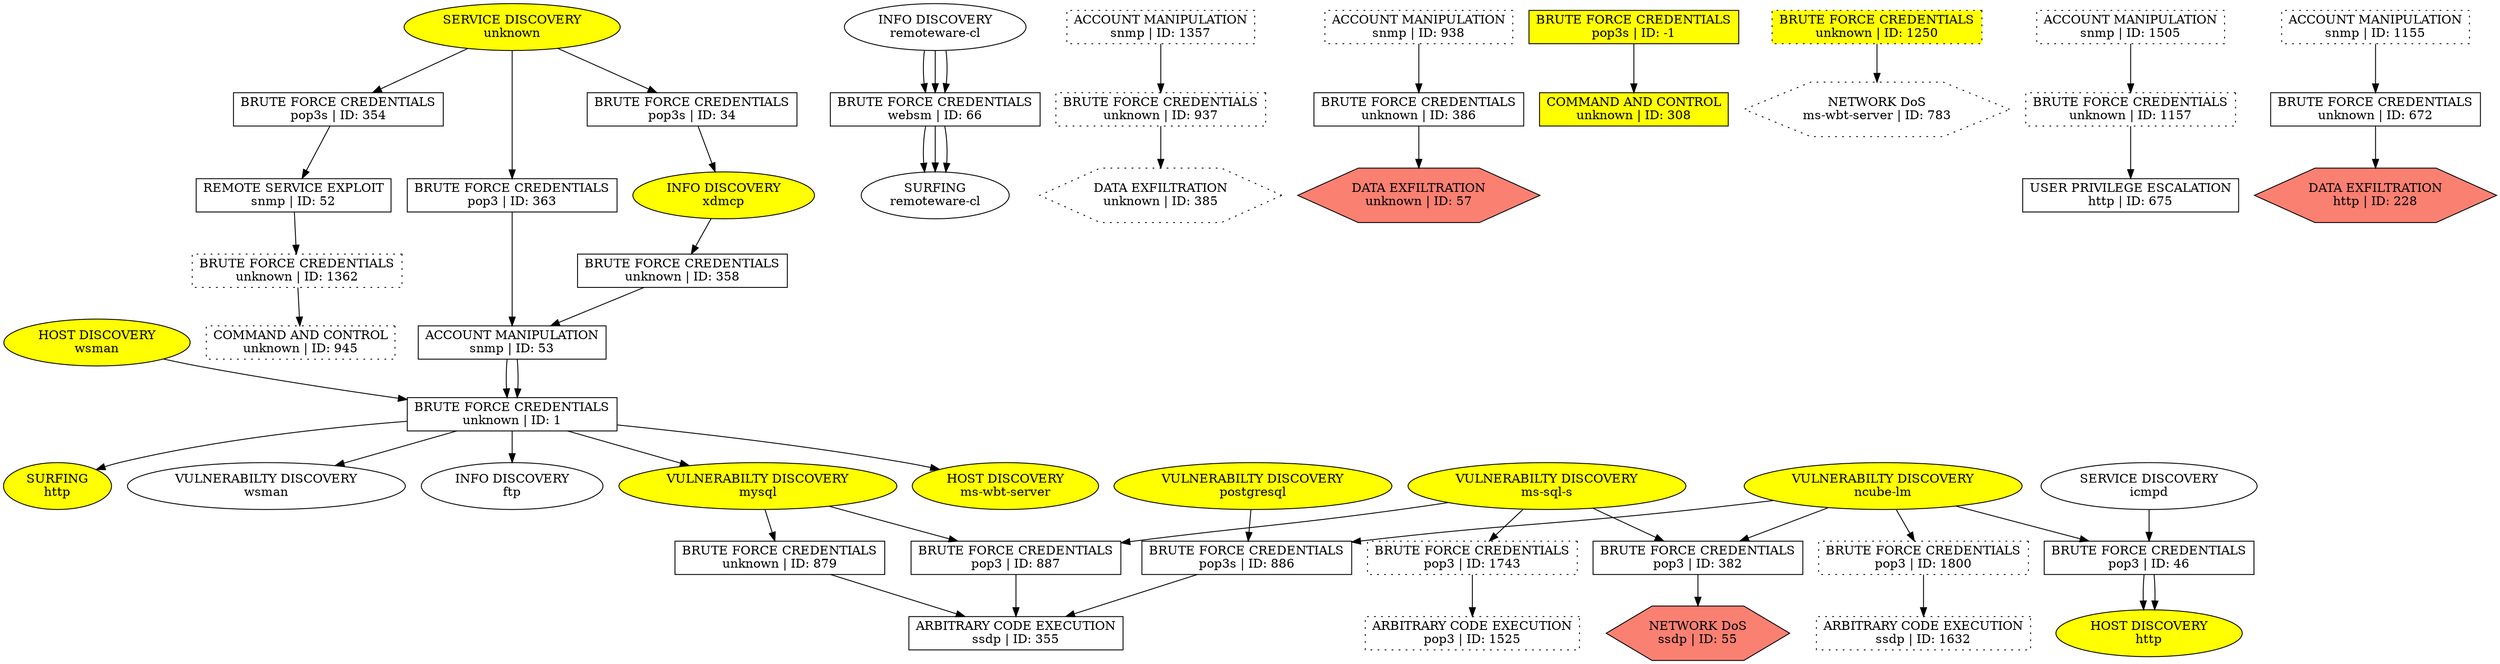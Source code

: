 digraph "" {
	"BRUTE FORCE CREDENTIALS
pop3s | ID: 886"	[shape=box,
		tooltip="\"ET SCAN Rapid POP3S Connections - Possible Brute Force Attack\""];
	"ARBITRARY CODE EXECUTION
ssdp | ID: 355"	[shape=box,
		tooltip="\"GPL MISC UPnP malformed advertisement\""];
	"BRUTE FORCE CREDENTIALS
pop3s | ID: 886" -> "ARBITRARY CODE EXECUTION
ssdp | ID: 355"	[key=0,
		data="{'color': 'blue', 'fontcolor': '\"blue\"', 'label': '\"start_next: 04/11/17, 14:01:34\ngap: 63sec\nend_prev: 04/11/17, 14:00:31\"'}"];
	"BRUTE FORCE CREDENTIALS
pop3 | ID: 382"	[shape=box,
		tooltip="\"ET SCAN Rapid POP3 Connections - Possible Brute Force Attack\""];
	"NETWORK DoS
ssdp | ID: 55"	[fillcolor=salmon,
		shape=hexagon,
		style=filled,
		tooltip="\"ET DOS Possible SSDP Amplification Scan in Progress\""];
	"BRUTE FORCE CREDENTIALS
pop3 | ID: 382" -> "NETWORK DoS
ssdp | ID: 55"	[key=0,
		data="{'color': 'blue', 'fontcolor': '\"blue\"', 'label': '\"start_next: 04/11/17, 18:59:10\ngap: 55sec\nend_prev: 04/11/17, 18:58:15\"'}"];
	"BRUTE FORCE CREDENTIALS
pop3 | ID: 46"	[shape=box,
		tooltip="\"ET SCAN Rapid POP3 Connections - Possible Brute Force Attack\""];
	"HOST DISCOVERY
http"	[fillcolor=yellow,
		shape=oval,
		style=filled,
		tooltip="\"ET SCAN Possible Nmap User-Agent Observed
ET SCAN Nmap Scripting Engine User-Agent Detected (Nmap Scripting Engine)\""];
	"BRUTE FORCE CREDENTIALS
pop3 | ID: 46" -> "HOST DISCOVERY
http"	[key=0,
		data="{'color': 'darkgreen', 'fontcolor': '\"darkgreen\"', 'label': '\"start_next: 04/11/17, 22:10:07\ngap: 249sec\nend_prev: 04/11/17, 22:\
05:58\"'}"];
	"BRUTE FORCE CREDENTIALS
pop3 | ID: 46" -> "HOST DISCOVERY
http"	[key=1,
		data="{'color': 'purple', 'fontcolor': '\"purple\"', 'label': '\"start_next: 04/11/17, 20:40:36\ngap: 10932sec\nend_prev: 04/11/17, 17:38:\
24\"'}"];
	"BRUTE FORCE CREDENTIALS
pop3 | ID: 1800"	[shape=box,
		style=dotted,
		tooltip="\"ET SCAN Rapid POP3 Connections - Possible Brute Force Attack
ET SCAN Rapid IMAP Connections - Possible Brute Force Attack\""];
	"ARBITRARY CODE EXECUTION
ssdp | ID: 1632"	[shape=box,
		style=dotted,
		tooltip="\"GPL MISC UPnP malformed advertisement
GPL POP3 POP3 PASS overflow attempt\""];
	"BRUTE FORCE CREDENTIALS
pop3 | ID: 1800" -> "ARBITRARY CODE EXECUTION
ssdp | ID: 1632"	[key=0,
		data="{'color': 'blue', 'fontcolor': '\"blue\"', 'label': '\"start_next: 04/11/17, 18:00:16\ngap: -41sec\nend_prev: 04/11/17, 18:00:56\"'}"];
	"BRUTE FORCE CREDENTIALS
pop3 | ID: 363"	[shape=box,
		tooltip="\"ET SCAN Rapid POP3 Connections - Possible Brute Force Attack\""];
	"ACCOUNT MANIPULATION
snmp | ID: 53"	[shape=box,
		tooltip="\"GPL SNMP private access udp
GPL SNMP public access udp\""];
	"BRUTE FORCE CREDENTIALS
pop3 | ID: 363" -> "ACCOUNT MANIPULATION
snmp | ID: 53"	[key=0,
		data="{'color': 'blue', 'fontcolor': '\"blue\"', 'label': '\"start_next: 04/11/17, 13:59:55\ngap: 3481sec\nend_prev: 04/11/17, 13:01:54\"'}"];
	"BRUTE FORCE CREDENTIALS
pop3s | ID: 34"	[shape=box,
		tooltip="\"ET SCAN Rapid POP3S Connections - Possible Brute Force Attack\""];
	"INFO DISCOVERY
xdmcp"	[fillcolor=yellow,
		shape=oval,
		style=filled,
		tooltip="\"GPL RPC xdmcp info query\""];
	"BRUTE FORCE CREDENTIALS
pop3s | ID: 34" -> "INFO DISCOVERY
xdmcp"	[key=0,
		data="{'color': 'blue', 'fontcolor': '\"blue\"', 'label': '\"start_next: 04/11/17, 14:04:32\ngap: 114sec\nend_prev: 04/11/17, 14:02:37\"'}"];
	"BRUTE FORCE CREDENTIALS
pop3s | ID: 354"	[shape=box,
		tooltip="\"ET SCAN Rapid POP3S Connections - Possible Brute Force Attack\""];
	"REMOTE SERVICE EXPLOIT
snmp | ID: 52"	[shape=box,
		tooltip="\"ET SNMP Samsung Printer SNMP Hardcode RW Community String\""];
	"BRUTE FORCE CREDENTIALS
pop3s | ID: 354" -> "REMOTE SERVICE EXPLOIT
snmp | ID: 52"	[key=0,
		data="{'color': 'blue', 'fontcolor': '\"blue\"', 'label': '\"start_next: 04/11/17, 16:33:55\ngap: 69sec\nend_prev: 04/11/17, 16:32:46\"'}"];
	"BRUTE FORCE CREDENTIALS
unknown | ID: 1"	[shape=box,
		tooltip="\"ET SCAN Multiple MySQL Login Failures Possible Brute Force Attempt\""];
	"VULNERABILTY DISCOVERY
mysql"	[fillcolor=yellow,
		shape=oval,
		style=filled,
		tooltip="\"ET POLICY Suspicious inbound to MSSQL port 1433
ET POLICY Suspicious inbound to mySQL port 3306
ET POLICY Suspicious inbound to \
Oracle SQL port 1521
ET POLICY Suspicious inbound to PostgreSQL port 5432\""];
	"BRUTE FORCE CREDENTIALS
unknown | ID: 1" -> "VULNERABILTY DISCOVERY
mysql"	[key=0,
		data="{'color': 'blue', 'fontcolor': '\"blue\"', 'label': '\"start_next: 04/11/17, 16:27:54\ngap: 8664sec\nend_prev: 04/11/17, 14:03:30\"'}"];
	"HOST DISCOVERY
ms-wbt-server"	[fillcolor=yellow,
		shape=oval,
		style=filled,
		tooltip="\"ET SCAN Behavioral Unusually fast Terminal Server Traffic Potential Scan or Infection (Inbound)\""];
	"BRUTE FORCE CREDENTIALS
unknown | ID: 1" -> "HOST DISCOVERY
ms-wbt-server"	[key=0,
		data="{'color': 'blue', 'fontcolor': '\"blue\"', 'label': '\"start_next: 04/11/17, 14:04:40\ngap: -7sec\nend_prev: 04/11/17, 14:04:47\"'}"];
	"SURFING
http"	[fillcolor=yellow,
		shape=oval,
		style=filled,
		tooltip="\"ET WEB_SERVER WEB-PHP phpinfo access\""];
	"BRUTE FORCE CREDENTIALS
unknown | ID: 1" -> "SURFING
http"	[key=0,
		data="{'color': 'blue', 'fontcolor': '\"blue\"', 'label': '\"start_next: 04/11/17, 18:04:45\ngap: 29sec\nend_prev: 04/11/17, 18:04:16\"'}"];
	"VULNERABILTY DISCOVERY
wsman"	[shape=oval,
		tooltip="\"ET SCAN Nikto Web App Scan in Progress\""];
	"BRUTE FORCE CREDENTIALS
unknown | ID: 1" -> "VULNERABILTY DISCOVERY
wsman"	[key=0,
		data="{'color': 'purple', 'fontcolor': '\"purple\"', 'label': '\"start_next: 04/11/17, 17:57:42\ngap: 1171sec\nend_prev: 04/11/17, 17:38:\
11\"'}"];
	"INFO DISCOVERY
ftp"	[shape=oval,
		tooltip="\"GPL FTP CWD Root directory transversal attempt
GPL FTP PORT bounce attempt
GPL FTP CWD ~ attempt
GPL FTP CWD ~root attempt
GPL \
FTP SITE EXEC attempt
GPL FTP CWD .... attempt
GPL FTP LIST directory traversal attempt
GPL RPC xdmcp info query
GPL FTP CWD ...
\
GPL FTP .forward\""];
	"BRUTE FORCE CREDENTIALS
unknown | ID: 1" -> "INFO DISCOVERY
ftp"	[key=0,
		data="{'color': 'blue', 'fontcolor': '\"blue\"', 'label': '\"start_next: 04/11/17, 18:04:37\ngap: 0sec\nend_prev: 04/11/17, 18:04:37\"'}"];
	"BRUTE FORCE CREDENTIALS
pop3 | ID: 887"	[shape=box,
		tooltip="\"ET SCAN Rapid POP3 Connections - Possible Brute Force Attack\""];
	"BRUTE FORCE CREDENTIALS
pop3 | ID: 887" -> "ARBITRARY CODE EXECUTION
ssdp | ID: 355"	[key=0,
		data="{'color': 'blue', 'fontcolor': '\"blue\"', 'label': '\"start_next: 04/11/17, 16:29:10\ngap: 78sec\nend_prev: 04/11/17, 16:27:53\"'}"];
	"BRUTE FORCE CREDENTIALS
unknown | ID: 879"	[shape=box,
		tooltip="\"ET SCAN Rapid POP3S Connections - Possible Brute Force Attack
ET SCAN Multiple MySQL Login Failures Possible Brute Force Attempt\""];
	"BRUTE FORCE CREDENTIALS
unknown | ID: 879" -> "ARBITRARY CODE EXECUTION
ssdp | ID: 355"	[key=0,
		data="{'color': 'blue', 'fontcolor': '\"blue\"', 'label': '\"start_next: 04/11/17, 16:29:42\ngap: -120sec\nend_prev: 04/11/17, 16:31:43\"'}"];
	"BRUTE FORCE CREDENTIALS
pop3 | ID: 1743"	[shape=box,
		style=dotted,
		tooltip="\"ET SCAN Rapid POP3 Connections - Possible Brute Force Attack
ET SCAN Rapid IMAP Connections - Possible Brute Force Attack\""];
	"ARBITRARY CODE EXECUTION
pop3 | ID: 1525"	[shape=box,
		style=dotted,
		tooltip="\"GPL MISC UPnP malformed advertisement
GPL POP3 POP3 PASS overflow attempt\""];
	"BRUTE FORCE CREDENTIALS
pop3 | ID: 1743" -> "ARBITRARY CODE EXECUTION
pop3 | ID: 1525"	[key=0,
		data="{'color': 'blue', 'fontcolor': '\"blue\"', 'label': '\"start_next: 04/11/17, 14:01:09\ngap: 68sec\nend_prev: 04/11/17, 14:00:01\"'}"];
	"BRUTE FORCE CREDENTIALS
unknown | ID: 358"	[shape=box,
		tooltip="\"ET SCAN Multiple MySQL Login Failures Possible Brute Force Attempt\""];
	"BRUTE FORCE CREDENTIALS
unknown | ID: 358" -> "ACCOUNT MANIPULATION
snmp | ID: 53"	[key=0,
		data="{'color': 'blue', 'fontcolor': '\"blue\"', 'label': '\"start_next: 04/11/17, 16:31:19\ngap: -32sec\nend_prev: 04/11/17, 16:31:50\"'}"];
	"BRUTE FORCE CREDENTIALS
unknown | ID: 1362"	[shape=box,
		style=dotted,
		tooltip="\"ET SCAN Potential FTP Brute-Force attempt response\""];
	"COMMAND AND CONTROL
unknown | ID: 945"	[shape=box,
		style=dotted,
		tooltip="\"ET POLICY RDP connection confirm\""];
	"BRUTE FORCE CREDENTIALS
unknown | ID: 1362" -> "COMMAND AND CONTROL
unknown | ID: 945"	[key=0,
		data="{'color': 'blue', 'fontcolor': '\"blue\"', 'label': '\"start_next: 04/11/17, 16:33:06\ngap: 1sec\nend_prev: 04/11/17, 16:33:05\"'}"];
	"BRUTE FORCE CREDENTIALS
websm | ID: 66"	[shape=box,
		tooltip="\"GPL POLICY Sun JavaServer default password login attempt\""];
	"SURFING
remoteware-cl"	[shape=oval,
		tooltip="\"ET WEB_SERVER WEB-PHP phpinfo access\""];
	"BRUTE FORCE CREDENTIALS
websm | ID: 66" -> "SURFING
remoteware-cl"	[key=0,
		data="{'color': 'blue', 'fontcolor': '\"blue\"', 'label': '\"start_next: 04/11/17, 14:14:00\ngap: 58sec\nend_prev: 04/11/17, 14:13:02\"'}"];
	"BRUTE FORCE CREDENTIALS
websm | ID: 66" -> "SURFING
remoteware-cl"	[key=1,
		data="{'color': 'blue', 'fontcolor': '\"blue\"', 'label': '\"start_next: 04/11/17, 16:42:43\ngap: 57sec\nend_prev: 04/11/17, 16:41:46\"'}"];
	"BRUTE FORCE CREDENTIALS
websm | ID: 66" -> "SURFING
remoteware-cl"	[key=2,
		data="{'color': 'blue', 'fontcolor': '\"blue\"', 'label': '\"start_next: 04/11/17, 18:13:47\ngap: 59sec\nend_prev: 04/11/17, 18:12:49\"'}"];
	"BRUTE FORCE CREDENTIALS
unknown | ID: 937"	[shape=box,
		style=dotted,
		tooltip="\"ET SCAN Multiple MySQL Login Failures Possible Brute Force Attempt\""];
	"DATA EXFILTRATION
unknown | ID: 385"	[fillcolor=salmon,
		shape=hexagon,
		style=dotted,
		tooltip="\"ET WEB_SPECIFIC_APPS PHP-CGI query string parameter vulnerability
ET WEB_SERVER Possible MySQL SQLi Attempt Information Schema \
Access\""];
	"BRUTE FORCE CREDENTIALS
unknown | ID: 937" -> "DATA EXFILTRATION
unknown | ID: 385"	[key=0,
		data="{'color': 'blue', 'fontcolor': '\"blue\"', 'label': '\"start_next: 04/11/17, 14:03:50\ngap: 12sec\nend_prev: 04/11/17, 14:03:38\"'}"];
	"BRUTE FORCE CREDENTIALS
unknown | ID: 386"	[shape=box,
		tooltip="\"ET SCAN Multiple MySQL Login Failures Possible Brute Force Attempt\""];
	"DATA EXFILTRATION
unknown | ID: 57"	[fillcolor=salmon,
		shape=hexagon,
		style=filled,
		tooltip="\"ET WEB_SPECIFIC_APPS PHP-CGI query string parameter vulnerability\""];
	"BRUTE FORCE CREDENTIALS
unknown | ID: 386" -> "DATA EXFILTRATION
unknown | ID: 57"	[key=0,
		data="{'color': 'blue', 'fontcolor': '\"blue\"', 'label': '\"start_next: 04/11/17, 18:02:53\ngap: -3sec\nend_prev: 04/11/17, 18:02:56\"'}"];
	"BRUTE FORCE CREDENTIALS
pop3s | ID: -1"	[fillcolor=yellow,
		shape=box,
		style=filled,
		tooltip="\"ET SCAN Rapid POP3S Connections - Possible Brute Force Attack\""];
	"COMMAND AND CONTROL
unknown | ID: 308"	[fillcolor=yellow,
		shape=box,
		style=filled,
		tooltip="\"ET POLICY RDP connection confirm\""];
	"BRUTE FORCE CREDENTIALS
pop3s | ID: -1" -> "COMMAND AND CONTROL
unknown | ID: 308"	[key=0,
		data="{'color': 'darkgreen', 'label': '<font color=\"darkgreen\"> start_next: 04/11/17, 13:54:51<br/>gap: 634sec<br/>end_prev: 04/11/17, \
13:44:18</font><br/><font color=\"darkgreen\"><b>Attacker: 10.0.254.35</b></font>'}"];
	"BRUTE FORCE CREDENTIALS
unknown | ID: 1250"	[fillcolor=yellow,
		shape=box,
		style="dotted,filled",
		tooltip="\"ET SCAN Rapid IMAP Connections - Possible Brute Force Attack\""];
	"NETWORK DoS
ms-wbt-server | ID: 783"	[fillcolor=salmon,
		shape=hexagon,
		style=dotted,
		tooltip="\"ET DOS Microsoft Remote Desktop (RDP) Syn then Reset 30 Second DoS Attempt\""];
	"BRUTE FORCE CREDENTIALS
unknown | ID: 1250" -> "NETWORK DoS
ms-wbt-server | ID: 783"	[key=0,
		data="{'color': 'brown', 'label': '<font color=\"brown\"> start_next: 04/11/17, 12:50:26<br/>gap: 5sec<br/>end_prev: 04/11/17, 12:50:22</\
font><br/><font color=\"brown\"><b>Attacker: 10.0.254.33</b></font>'}"];
	"BRUTE FORCE CREDENTIALS
unknown | ID: 1157"	[shape=box,
		style=dotted,
		tooltip="\"ET SCAN Multiple MySQL Login Failures Possible Brute Force Attempt\""];
	"USER PRIVILEGE ESCALATION
http | ID: 675"	[shape=box,
		tooltip="\"ET POLICY Incoming Basic Auth Base64 HTTP Password detected unencrypted\""];
	"BRUTE FORCE CREDENTIALS
unknown | ID: 1157" -> "USER PRIVILEGE ESCALATION
http | ID: 675"	[key=0,
		data="{'color': 'blue', 'fontcolor': '\"blue\"', 'label': '\"start_next: 04/11/17, 18:02:48\ngap: -4sec\nend_prev: 04/11/17, 18:02:52\"'}"];
	"BRUTE FORCE CREDENTIALS
unknown | ID: 672"	[shape=box,
		tooltip="\"ET SCAN Multiple MySQL Login Failures Possible Brute Force Attempt\""];
	"DATA EXFILTRATION
http | ID: 228"	[fillcolor=salmon,
		shape=hexagon,
		style=filled,
		tooltip="\"ET WEB_SPECIFIC_APPS PHP-CGI query string parameter vulnerability\""];
	"BRUTE FORCE CREDENTIALS
unknown | ID: 672" -> "DATA EXFILTRATION
http | ID: 228"	[key=0,
		data="{'color': 'blue', 'fontcolor': '\"blue\"', 'label': '\"start_next: 04/11/17, 14:04:26\ngap: 49sec\nend_prev: 04/11/17, 14:03:37\"'}"];
	"INFO DISCOVERY
xdmcp" -> "BRUTE FORCE CREDENTIALS
unknown | ID: 358"	[key=0,
		data="{'color': 'blue', 'fontcolor': '\"blue\"', 'label': '\"start_next: 04/11/17, 16:31:18\ngap: 48sec\nend_prev: 04/11/17, 16:30:31\"'}"];
	"ACCOUNT MANIPULATION
snmp | ID: 53" -> "BRUTE FORCE CREDENTIALS
unknown | ID: 1"	[key=0,
		data="{'color': 'blue', 'fontcolor': '\"blue\"', 'label': '\"start_next: 04/11/17, 18:03:11\ngap: -8sec\nend_prev: 04/11/17, 18:03:20\"'}"];
	"ACCOUNT MANIPULATION
snmp | ID: 53" -> "BRUTE FORCE CREDENTIALS
unknown | ID: 1"	[key=1,
		data="{'color': 'blue', 'fontcolor': '\"blue\"', 'label': '\"start_next: 04/11/17, 18:04:37\ngap: -69sec\nend_prev: 04/11/17, 18:05:46\"'}"];
	"ACCOUNT MANIPULATION
snmp | ID: 1505"	[shape=box,
		style=dotted,
		tooltip="\"GPL SNMP private access udp
GPL SNMP public access udp\""];
	"ACCOUNT MANIPULATION
snmp | ID: 1505" -> "BRUTE FORCE CREDENTIALS
unknown | ID: 1157"	[key=0,
		data="{'color': 'blue', 'fontcolor': '\"blue\"', 'label': '\"start_next: 04/11/17, 18:02:18\ngap: 5sec\nend_prev: 04/11/17, 18:02:14\"'}"];
	"INFO DISCOVERY
remoteware-cl"	[shape=oval,
		tooltip="\"GPL WEB_SERVER globals.pl access
GPL WEB_SERVER mod_gzip_status access\""];
	"INFO DISCOVERY
remoteware-cl" -> "BRUTE FORCE CREDENTIALS
websm | ID: 66"	[key=0,
		data="{'color': 'blue', 'fontcolor': '\"blue\"', 'label': '\"start_next: 04/11/17, 14:13:02\ngap: 1sec\nend_prev: 04/11/17, 14:13:01\"'}"];
	"INFO DISCOVERY
remoteware-cl" -> "BRUTE FORCE CREDENTIALS
websm | ID: 66"	[key=1,
		data="{'color': 'blue', 'fontcolor': '\"blue\"', 'label': '\"start_next: 04/11/17, 16:41:46\ngap: 1sec\nend_prev: 04/11/17, 16:41:45\"'}"];
	"INFO DISCOVERY
remoteware-cl" -> "BRUTE FORCE CREDENTIALS
websm | ID: 66"	[key=2,
		data="{'color': 'blue', 'fontcolor': '\"blue\"', 'label': '\"start_next: 04/11/17, 18:12:49\ngap: 1sec\nend_prev: 04/11/17, 18:12:48\"'}"];
	"REMOTE SERVICE EXPLOIT
snmp | ID: 52" -> "BRUTE FORCE CREDENTIALS
unknown | ID: 1362"	[key=0,
		data="{'color': 'blue', 'fontcolor': '\"blue\"', 'label': '\"start_next: 04/11/17, 16:33:05\ngap: 39sec\nend_prev: 04/11/17, 16:32:26\"'}"];
	"VULNERABILTY DISCOVERY
ms-sql-s"	[fillcolor=yellow,
		shape=oval,
		style=filled,
		tooltip="\"ET POLICY Suspicious inbound to MSSQL port 1433
ET POLICY Suspicious inbound to mySQL port 3306
ET POLICY Suspicious inbound to \
Oracle SQL port 1521
ET POLICY Suspicious inbound to mSQL port 4333\""];
	"VULNERABILTY DISCOVERY
ms-sql-s" -> "BRUTE FORCE CREDENTIALS
pop3 | ID: 382"	[key=0,
		data="{'color': 'blue', 'fontcolor': '\"blue\"', 'label': '\"start_next: 04/11/17, 16:29:36\ngap: -17sec\nend_prev: 04/11/17, 16:29:53\"'}"];
	"VULNERABILTY DISCOVERY
ms-sql-s" -> "BRUTE FORCE CREDENTIALS
pop3 | ID: 887"	[key=0,
		data="{'color': 'blue', 'fontcolor': '\"blue\"', 'label': '\"start_next: 04/11/17, 16:27:53\ngap: -211sec\nend_prev: 04/11/17, 16:31:24\"'}"];
	"VULNERABILTY DISCOVERY
ms-sql-s" -> "BRUTE FORCE CREDENTIALS
pop3 | ID: 1743"	[key=0,
		data="{'color': 'blue', 'fontcolor': '\"blue\"', 'label': '\"start_next: 04/11/17, 13:59:51\ngap: -273sec\nend_prev: 04/11/17, 14:04:24\"'}"];
	"VULNERABILTY DISCOVERY
ncube-lm"	[fillcolor=yellow,
		shape=oval,
		style=filled,
		tooltip="\"ET POLICY Suspicious inbound to mySQL port 3306
ET POLICY Suspicious inbound to mSQL port 4333
ET POLICY Suspicious inbound to \
MSSQL port 1433
ET POLICY Suspicious inbound to Oracle SQL port 1521
ET SCAN Nessus User Agent
ET POLICY Suspicious inbound to PostgreSQL \
port 5432\""];
	"VULNERABILTY DISCOVERY
ncube-lm" -> "BRUTE FORCE CREDENTIALS
pop3s | ID: 886"	[key=0,
		data="{'color': 'blue', 'fontcolor': '\"blue\"', 'label': '<font color=\"blue\"> start_next: 04/11/17, 16:30:43<br/>gap: -55sec<br/>end_prev: \
04/11/17, 16:31:38</font><br/><font color=\"blue\"><b>Attacker: 10.0.254.31</b></font>'}"];
	"VULNERABILTY DISCOVERY
ncube-lm" -> "BRUTE FORCE CREDENTIALS
pop3 | ID: 382"	[key=0,
		data="{'color': 'blue', 'fontcolor': '\"blue\"', 'label': '\"start_next: 04/11/17, 18:58:15\ngap: -17sec\nend_prev: 04/11/17, 18:58:32\"'}"];
	"VULNERABILTY DISCOVERY
ncube-lm" -> "BRUTE FORCE CREDENTIALS
pop3 | ID: 46"	[key=0,
		data="{'color': 'purple', 'fontcolor': '\"purple\"', 'label': '\"start_next: 04/11/17, 17:38:24\ngap: 345sec\nend_prev: 04/11/17, 17:32:40\"'}"];
	"VULNERABILTY DISCOVERY
ncube-lm" -> "BRUTE FORCE CREDENTIALS
pop3 | ID: 1800"	[key=0,
		data="{'color': 'blue', 'label': '<font color=\"blue\"> start_next: 04/11/17, 17:58:41<br/>gap: -221sec<br/>end_prev: 04/11/17, 18:02:22</\
font><br/><font color=\"blue\"><b>Attacker: 10.0.254.31</b></font>'}"];
	"SERVICE DISCOVERY
icmpd"	[shape=oval,
		tooltip="\"ET SCAN Potential VNC Scan 5800-5820\""];
	"SERVICE DISCOVERY
icmpd" -> "BRUTE FORCE CREDENTIALS
pop3 | ID: 46"	[key=0,
		data="{'color': 'darkgreen', 'fontcolor': '\"darkgreen\"', 'label': '\"start_next: 04/11/17, 22:05:58\ngap: -247sec\nend_prev: 04/11/17, \
22:10:06\"'}"];
	"SERVICE DISCOVERY
unknown"	[fillcolor=yellow,
		shape=oval,
		style=filled,
		tooltip="\"ET SCAN Potential VNC Scan 5800-5820\""];
	"SERVICE DISCOVERY
unknown" -> "BRUTE FORCE CREDENTIALS
pop3 | ID: 363"	[key=0,
		data="{'color': 'blue', 'fontcolor': '\"blue\"', 'label': '\"start_next: 04/11/17, 13:01:54\ngap: 152sec\nend_prev: 04/11/17, 12:59:22\"'}"];
	"SERVICE DISCOVERY
unknown" -> "BRUTE FORCE CREDENTIALS
pop3s | ID: 34"	[key=0,
		data="{'color': 'blue', 'fontcolor': '\"blue\"', 'label': '\"start_next: 04/11/17, 14:02:37\ngap: -28sec\nend_prev: 04/11/17, 14:03:05\"'}"];
	"SERVICE DISCOVERY
unknown" -> "BRUTE FORCE CREDENTIALS
pop3s | ID: 354"	[key=0,
		data="{'color': 'blue', 'fontcolor': '\"blue\"', 'label': '\"start_next: 04/11/17, 16:32:46\ngap: 9sec\nend_prev: 04/11/17, 16:32:37\"'}"];
	"VULNERABILTY DISCOVERY
mysql" -> "BRUTE FORCE CREDENTIALS
pop3 | ID: 887"	[key=0,
		data="{'color': 'blue', 'fontcolor': '\"blue\"', 'label': '\"start_next: 04/11/17, 14:01:59\ngap: -17sec\nend_prev: 04/11/17, 14:02:16\"'}"];
	"VULNERABILTY DISCOVERY
mysql" -> "BRUTE FORCE CREDENTIALS
unknown | ID: 879"	[key=0,
		data="{'color': 'blue', 'fontcolor': '\"blue\"', 'label': '\"start_next: 04/11/17, 16:28:17\ngap: -370sec\nend_prev: 04/11/17, 16:34:28\"'}"];
	"ACCOUNT MANIPULATION
snmp | ID: 1357"	[shape=box,
		style=dotted,
		tooltip="\"GPL SNMP public access udp\""];
	"ACCOUNT MANIPULATION
snmp | ID: 1357" -> "BRUTE FORCE CREDENTIALS
unknown | ID: 937"	[key=0,
		data="{'color': 'blue', 'fontcolor': '\"blue\"', 'label': '\"start_next: 04/11/17, 14:03:10\ngap: -5sec\nend_prev: 04/11/17, 14:03:15\"'}"];
	"ACCOUNT MANIPULATION
snmp | ID: 938"	[shape=box,
		style=dotted,
		tooltip="\"GPL SNMP private access udp
GPL SNMP public access udp\""];
	"ACCOUNT MANIPULATION
snmp | ID: 938" -> "BRUTE FORCE CREDENTIALS
unknown | ID: 386"	[key=0,
		data="{'color': 'blue', 'fontcolor': '\"blue\"', 'label': '\"start_next: 04/11/17, 18:02:11\ngap: -7sec\nend_prev: 04/11/17, 18:02:18\"'}"];
	"HOST DISCOVERY
wsman"	[fillcolor=yellow,
		shape=oval,
		style=filled,
		tooltip="\"ET SCAN Possible Nmap User-Agent Observed
ET SCAN Nmap Scripting Engine User-Agent Detected (Nmap Scripting Engine)\""];
	"HOST DISCOVERY
wsman" -> "BRUTE FORCE CREDENTIALS
unknown | ID: 1"	[key=0,
		data="{'color': 'purple', 'fontcolor': '\"purple\"', 'label': '\"start_next: 04/11/17, 17:38:11\ngap: 148sec\nend_prev: 04/11/17, 17:35:44\"'}"];
	"ACCOUNT MANIPULATION
snmp | ID: 1155"	[shape=box,
		style=dotted,
		tooltip="\"GPL SNMP private access udp
GPL SNMP public access udp\""];
	"ACCOUNT MANIPULATION
snmp | ID: 1155" -> "BRUTE FORCE CREDENTIALS
unknown | ID: 672"	[key=0,
		data="{'color': 'blue', 'fontcolor': '\"blue\"', 'label': '\"start_next: 04/11/17, 14:03:10\ngap: -8sec\nend_prev: 04/11/17, 14:03:18\"'}"];
	"VULNERABILTY DISCOVERY
postgresql"	[fillcolor=yellow,
		shape=oval,
		style=filled,
		tooltip="\"ET POLICY Suspicious inbound to PostgreSQL port 5432\""];
	"VULNERABILTY DISCOVERY
postgresql" -> "BRUTE FORCE CREDENTIALS
pop3s | ID: 886"	[key=0,
		data="{'color': 'blue', 'fontcolor': '\"blue\"', 'label': '\"start_next: 04/11/17, 14:00:31\ngap: 31sec\nend_prev: 04/11/17, 14:00:01\"'}"];
}
